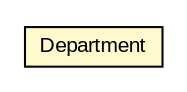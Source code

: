 #!/usr/local/bin/dot
#
# Class diagram 
# Generated by UMLGraph version R5_6 (http://www.umlgraph.org/)
#

digraph G {
	edge [fontname="arial",fontsize=10,labelfontname="arial",labelfontsize=10];
	node [fontname="arial",fontsize=10,shape=plaintext];
	nodesep=0.25;
	ranksep=0.5;
	// dto.Department
	c13420 [label=<<table title="dto.Department" border="0" cellborder="1" cellspacing="0" cellpadding="2" port="p" bgcolor="lemonChiffon" href="./Department.html">
		<tr><td><table border="0" cellspacing="0" cellpadding="1">
<tr><td align="center" balign="center"> Department </td></tr>
		</table></td></tr>
		</table>>, URL="./Department.html", fontname="arial", fontcolor="black", fontsize=10.0];
}


